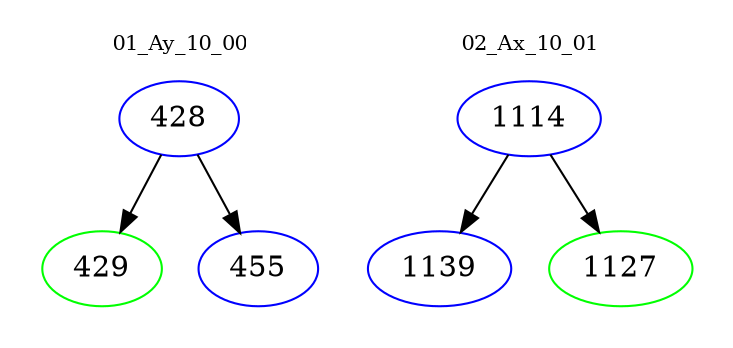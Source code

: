 digraph{
subgraph cluster_0 {
color = white
label = "01_Ay_10_00";
fontsize=10;
T0_428 [label="428", color="blue"]
T0_428 -> T0_429 [color="black"]
T0_429 [label="429", color="green"]
T0_428 -> T0_455 [color="black"]
T0_455 [label="455", color="blue"]
}
subgraph cluster_1 {
color = white
label = "02_Ax_10_01";
fontsize=10;
T1_1114 [label="1114", color="blue"]
T1_1114 -> T1_1139 [color="black"]
T1_1139 [label="1139", color="blue"]
T1_1114 -> T1_1127 [color="black"]
T1_1127 [label="1127", color="green"]
}
}
